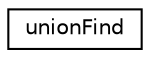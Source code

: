 digraph "Graphical Class Hierarchy"
{
  edge [fontname="Helvetica",fontsize="10",labelfontname="Helvetica",labelfontsize="10"];
  node [fontname="Helvetica",fontsize="10",shape=record];
  rankdir="LR";
  Node0 [label="unionFind",height=0.2,width=0.4,color="black", fillcolor="white", style="filled",URL="$classunionFind.html"];
}
